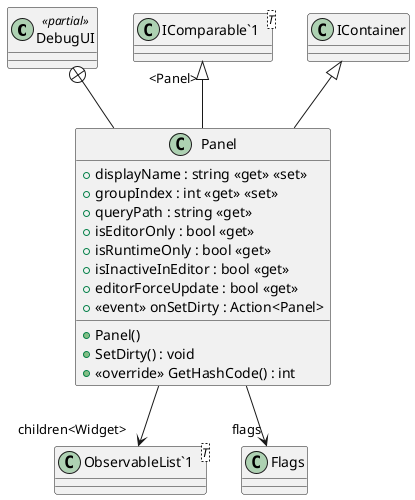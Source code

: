 @startuml
class DebugUI <<partial>> {
}
class Panel {
    + displayName : string <<get>> <<set>>
    + groupIndex : int <<get>> <<set>>
    + queryPath : string <<get>>
    + isEditorOnly : bool <<get>>
    + isRuntimeOnly : bool <<get>>
    + isInactiveInEditor : bool <<get>>
    + editorForceUpdate : bool <<get>>
    +  <<event>> onSetDirty : Action<Panel> 
    + Panel()
    + SetDirty() : void
    + <<override>> GetHashCode() : int
}
class "IComparable`1"<T> {
}
class "ObservableList`1"<T> {
}
DebugUI +-- Panel
IContainer <|-- Panel
"IComparable`1" "<Panel>" <|-- Panel
Panel --> "flags" Flags
Panel --> "children<Widget>" "ObservableList`1"
@enduml
